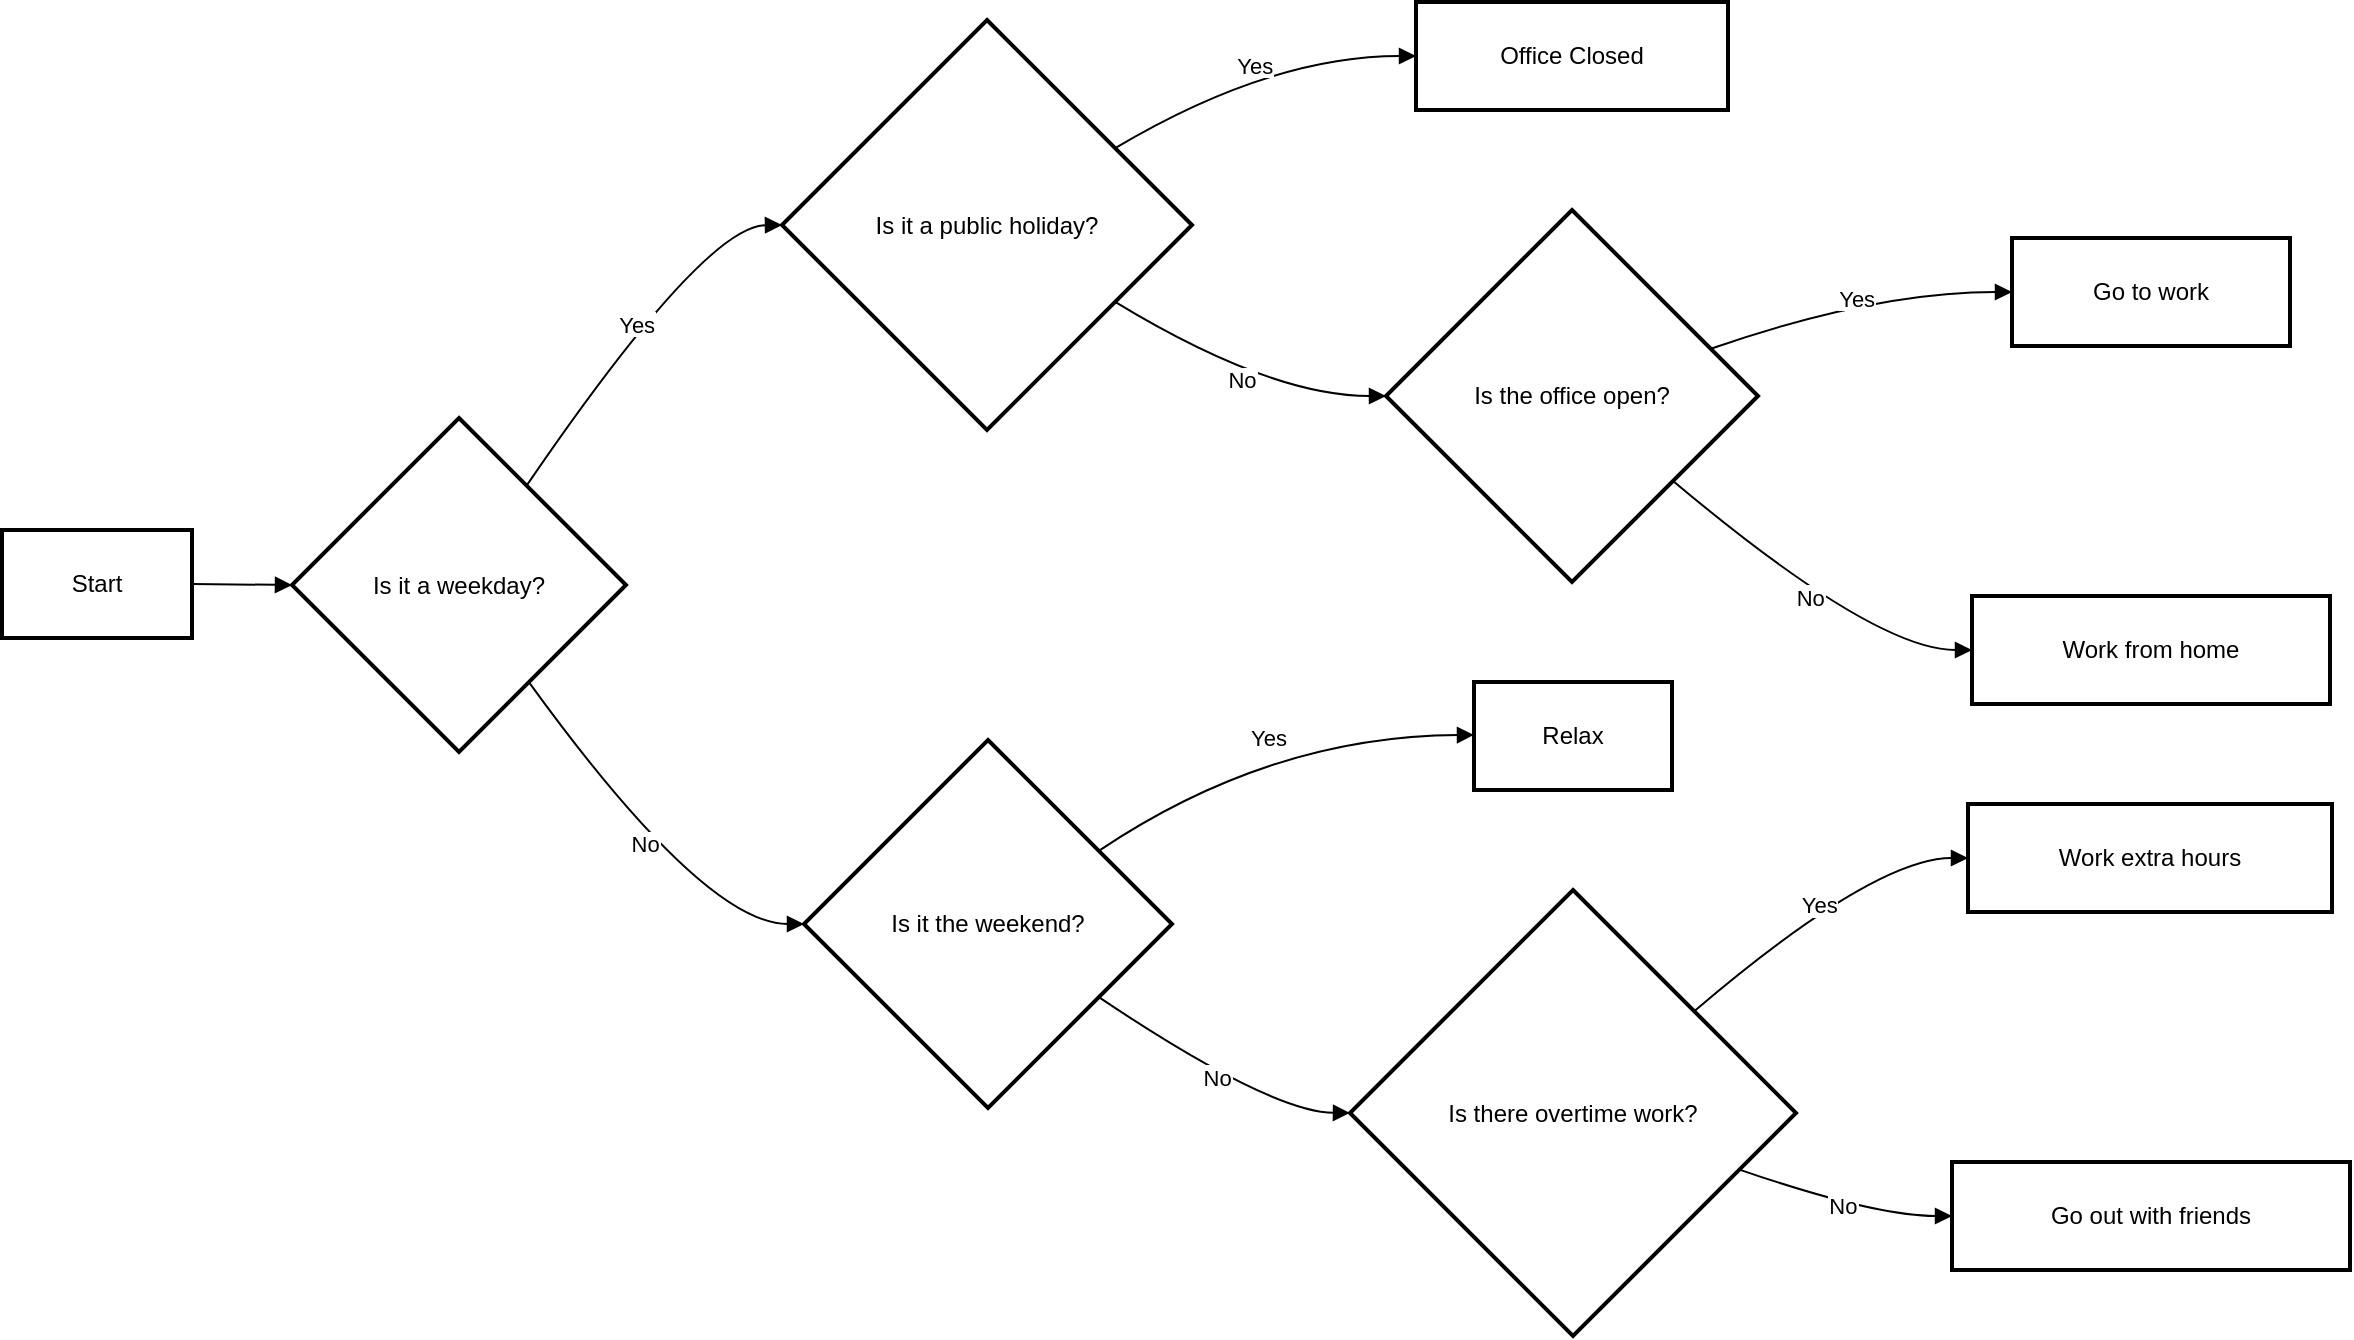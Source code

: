 <mxfile version="26.0.6">
  <diagram name="Página-1" id="SCMiwHqbZms7F33vQLIs">
    <mxGraphModel>
      <root>
        <mxCell id="0" />
        <mxCell id="1" parent="0" />
        <mxCell id="2" value="Start" style="whiteSpace=wrap;strokeWidth=2;" vertex="1" parent="1">
          <mxGeometry x="8" y="272" width="95" height="54" as="geometry" />
        </mxCell>
        <mxCell id="3" value="Is it a weekday?" style="rhombus;strokeWidth=2;whiteSpace=wrap;" vertex="1" parent="1">
          <mxGeometry x="153" y="216" width="167" height="167" as="geometry" />
        </mxCell>
        <mxCell id="4" value="Is it a public holiday?" style="rhombus;strokeWidth=2;whiteSpace=wrap;" vertex="1" parent="1">
          <mxGeometry x="398" y="17" width="205" height="205" as="geometry" />
        </mxCell>
        <mxCell id="5" value="Office Closed" style="whiteSpace=wrap;strokeWidth=2;" vertex="1" parent="1">
          <mxGeometry x="715" y="8" width="156" height="54" as="geometry" />
        </mxCell>
        <mxCell id="6" value="Is the office open?" style="rhombus;strokeWidth=2;whiteSpace=wrap;" vertex="1" parent="1">
          <mxGeometry x="700" y="112" width="186" height="186" as="geometry" />
        </mxCell>
        <mxCell id="7" value="Go to work" style="whiteSpace=wrap;strokeWidth=2;" vertex="1" parent="1">
          <mxGeometry x="1013" y="126" width="139" height="54" as="geometry" />
        </mxCell>
        <mxCell id="8" value="Work from home" style="whiteSpace=wrap;strokeWidth=2;" vertex="1" parent="1">
          <mxGeometry x="993" y="305" width="179" height="54" as="geometry" />
        </mxCell>
        <mxCell id="9" value="Is it the weekend?" style="rhombus;strokeWidth=2;whiteSpace=wrap;" vertex="1" parent="1">
          <mxGeometry x="409" y="377" width="184" height="184" as="geometry" />
        </mxCell>
        <mxCell id="10" value="Relax" style="whiteSpace=wrap;strokeWidth=2;" vertex="1" parent="1">
          <mxGeometry x="744" y="348" width="99" height="54" as="geometry" />
        </mxCell>
        <mxCell id="11" value="Is there overtime work?" style="rhombus;strokeWidth=2;whiteSpace=wrap;" vertex="1" parent="1">
          <mxGeometry x="682" y="452" width="223" height="223" as="geometry" />
        </mxCell>
        <mxCell id="12" value="Work extra hours" style="whiteSpace=wrap;strokeWidth=2;" vertex="1" parent="1">
          <mxGeometry x="991" y="409" width="182" height="54" as="geometry" />
        </mxCell>
        <mxCell id="13" value="Go out with friends" style="whiteSpace=wrap;strokeWidth=2;" vertex="1" parent="1">
          <mxGeometry x="983" y="588" width="199" height="54" as="geometry" />
        </mxCell>
        <mxCell id="14" value="" style="curved=1;startArrow=none;endArrow=block;exitX=1;exitY=0.5;entryX=0;entryY=0.5;" edge="1" parent="1" source="2" target="3">
          <mxGeometry relative="1" as="geometry">
            <Array as="points" />
          </mxGeometry>
        </mxCell>
        <mxCell id="15" value="Yes" style="curved=1;startArrow=none;endArrow=block;exitX=0.84;exitY=0;entryX=0;entryY=0.5;" edge="1" parent="1" source="3" target="4">
          <mxGeometry relative="1" as="geometry">
            <Array as="points">
              <mxPoint x="359" y="120" />
            </Array>
          </mxGeometry>
        </mxCell>
        <mxCell id="16" value="Yes" style="curved=1;startArrow=none;endArrow=block;exitX=1;exitY=0.2;entryX=0;entryY=0.5;" edge="1" parent="1" source="4" target="5">
          <mxGeometry relative="1" as="geometry">
            <Array as="points">
              <mxPoint x="642" y="35" />
            </Array>
          </mxGeometry>
        </mxCell>
        <mxCell id="17" value="No" style="curved=1;startArrow=none;endArrow=block;exitX=1;exitY=0.8;entryX=0;entryY=0.5;" edge="1" parent="1" source="4" target="6">
          <mxGeometry relative="1" as="geometry">
            <Array as="points">
              <mxPoint x="642" y="205" />
            </Array>
          </mxGeometry>
        </mxCell>
        <mxCell id="18" value="Yes" style="curved=1;startArrow=none;endArrow=block;exitX=1;exitY=0.33;entryX=0;entryY=0.5;" edge="1" parent="1" source="6" target="7">
          <mxGeometry relative="1" as="geometry">
            <Array as="points">
              <mxPoint x="944" y="153" />
            </Array>
          </mxGeometry>
        </mxCell>
        <mxCell id="19" value="No" style="curved=1;startArrow=none;endArrow=block;exitX=1;exitY=0.92;entryX=0;entryY=0.5;" edge="1" parent="1" source="6" target="8">
          <mxGeometry relative="1" as="geometry">
            <Array as="points">
              <mxPoint x="944" y="332" />
            </Array>
          </mxGeometry>
        </mxCell>
        <mxCell id="20" value="No" style="curved=1;startArrow=none;endArrow=block;exitX=0.86;exitY=1;entryX=0;entryY=0.5;" edge="1" parent="1" source="3" target="9">
          <mxGeometry relative="1" as="geometry">
            <Array as="points">
              <mxPoint x="359" y="469" />
            </Array>
          </mxGeometry>
        </mxCell>
        <mxCell id="21" value="Yes" style="curved=1;startArrow=none;endArrow=block;exitX=1;exitY=0.17;entryX=0;entryY=0.49;" edge="1" parent="1" source="9" target="10">
          <mxGeometry relative="1" as="geometry">
            <Array as="points">
              <mxPoint x="642" y="375" />
            </Array>
          </mxGeometry>
        </mxCell>
        <mxCell id="22" value="No" style="curved=1;startArrow=none;endArrow=block;exitX=1;exitY=0.83;entryX=0;entryY=0.5;" edge="1" parent="1" source="9" target="11">
          <mxGeometry relative="1" as="geometry">
            <Array as="points">
              <mxPoint x="642" y="563" />
            </Array>
          </mxGeometry>
        </mxCell>
        <mxCell id="23" value="Yes" style="curved=1;startArrow=none;endArrow=block;exitX=1;exitY=0.08;entryX=0;entryY=0.5;" edge="1" parent="1" source="11" target="12">
          <mxGeometry relative="1" as="geometry">
            <Array as="points">
              <mxPoint x="944" y="436" />
            </Array>
          </mxGeometry>
        </mxCell>
        <mxCell id="24" value="No" style="curved=1;startArrow=none;endArrow=block;exitX=1;exitY=0.67;entryX=0;entryY=0.5;" edge="1" parent="1" source="11" target="13">
          <mxGeometry relative="1" as="geometry">
            <Array as="points">
              <mxPoint x="944" y="615" />
            </Array>
          </mxGeometry>
        </mxCell>
      </root>
    </mxGraphModel>
  </diagram>
</mxfile>
